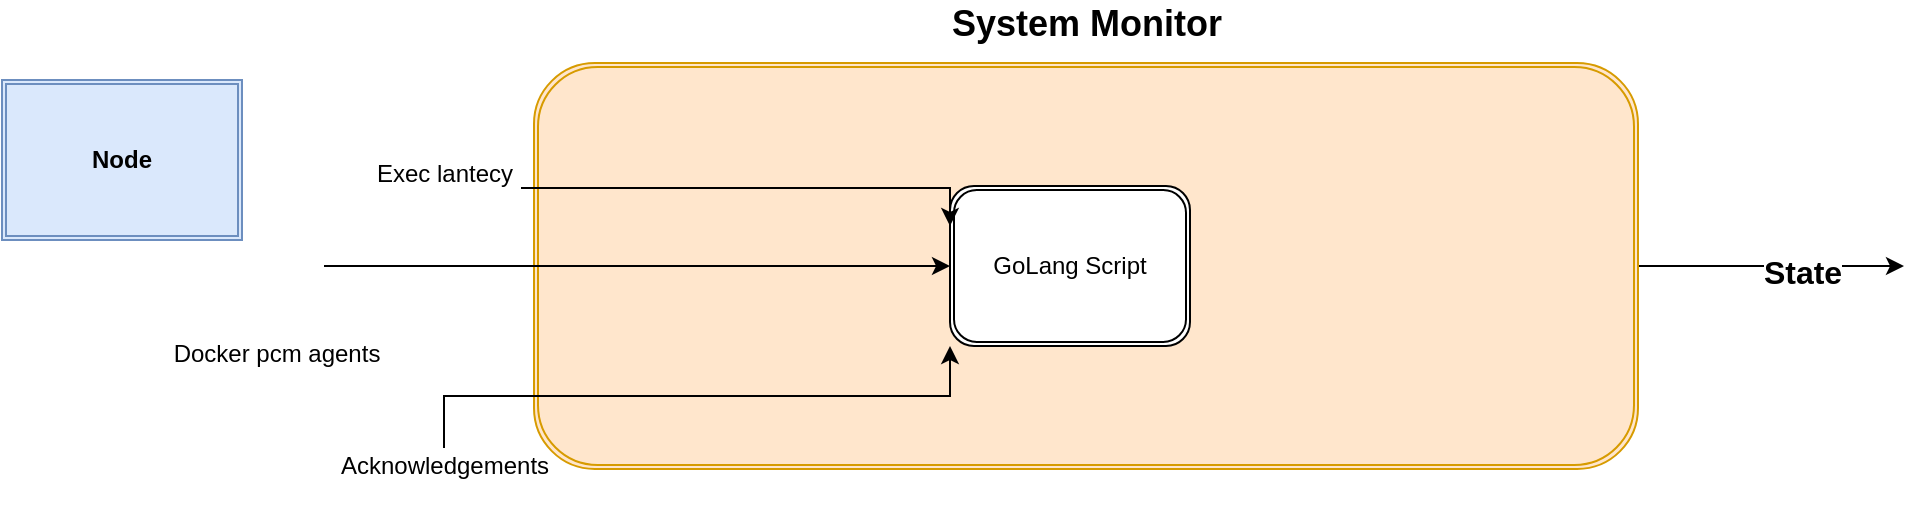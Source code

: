<mxfile version="17.1.3" type="github">
  <diagram id="f106602c-feb2-e66a-4537-3a34d633f6aa" name="Page-1">
    <mxGraphModel dx="1422" dy="749" grid="0" gridSize="10" guides="1" tooltips="1" connect="1" arrows="1" fold="1" page="1" pageScale="1" pageWidth="1169" pageHeight="827" background="none" math="0" shadow="0">
      <root>
        <mxCell id="0" />
        <mxCell id="1" parent="0" />
        <mxCell id="rD7ctFfALCF_D4s80ScS-1017" style="edgeStyle=orthogonalEdgeStyle;rounded=0;orthogonalLoop=1;jettySize=auto;html=1;fontSize=12;" edge="1" parent="1" source="rD7ctFfALCF_D4s80ScS-1001">
          <mxGeometry relative="1" as="geometry">
            <mxPoint x="990" y="453" as="targetPoint" />
          </mxGeometry>
        </mxCell>
        <mxCell id="rD7ctFfALCF_D4s80ScS-1018" value="&lt;b&gt;&lt;font style=&quot;font-size: 16px&quot;&gt;State&lt;/font&gt;&lt;/b&gt;" style="edgeLabel;html=1;align=center;verticalAlign=middle;resizable=0;points=[];fontSize=12;" vertex="1" connectable="0" parent="rD7ctFfALCF_D4s80ScS-1017">
          <mxGeometry x="0.233" y="-2" relative="1" as="geometry">
            <mxPoint as="offset" />
          </mxGeometry>
        </mxCell>
        <mxCell id="rD7ctFfALCF_D4s80ScS-1001" value="&lt;div align=&quot;center&quot;&gt;&lt;br&gt;&lt;/div&gt;" style="shape=ext;double=1;rounded=1;whiteSpace=wrap;html=1;fontSize=12;align=center;fillColor=#ffe6cc;strokeColor=#d79b00;" vertex="1" parent="1">
          <mxGeometry x="305" y="351.5" width="552" height="203" as="geometry" />
        </mxCell>
        <mxCell id="rD7ctFfALCF_D4s80ScS-1002" value="&lt;b&gt;System Monitor&lt;/b&gt;" style="text;html=1;strokeColor=none;fillColor=none;align=center;verticalAlign=middle;whiteSpace=wrap;rounded=0;fontSize=18;" vertex="1" parent="1">
          <mxGeometry x="506.5" y="325" width="149" height="13" as="geometry" />
        </mxCell>
        <mxCell id="rD7ctFfALCF_D4s80ScS-1011" style="edgeStyle=orthogonalEdgeStyle;rounded=0;orthogonalLoop=1;jettySize=auto;html=1;exitX=1;exitY=0.5;exitDx=0;exitDy=0;entryX=0;entryY=0.5;entryDx=0;entryDy=0;fontSize=12;" edge="1" parent="1" source="rD7ctFfALCF_D4s80ScS-1003" target="rD7ctFfALCF_D4s80ScS-1010">
          <mxGeometry relative="1" as="geometry" />
        </mxCell>
        <mxCell id="rD7ctFfALCF_D4s80ScS-1003" value="&lt;font style=&quot;font-size: 12px&quot;&gt;&lt;font style=&quot;font-size: 12px&quot;&gt;Docker pcm agents&lt;/font&gt;&lt;br&gt;&lt;/font&gt;" style="shape=image;html=1;verticalAlign=top;verticalLabelPosition=bottom;labelBackgroundColor=#ffffff;imageAspect=0;aspect=fixed;image=https://cdn0.iconfinder.com/data/icons/social-media-2104/24/social_media_social_media_logo_docker-128.png;fontSize=18;" vertex="1" parent="1">
          <mxGeometry x="151" y="428.5" width="49" height="49" as="geometry" />
        </mxCell>
        <mxCell id="rD7ctFfALCF_D4s80ScS-1009" value="&lt;b&gt;Node&lt;/b&gt;" style="shape=ext;double=1;rounded=0;whiteSpace=wrap;html=1;fontSize=12;fillColor=#dae8fc;strokeColor=#6c8ebf;" vertex="1" parent="1">
          <mxGeometry x="39" y="360" width="120" height="80" as="geometry" />
        </mxCell>
        <mxCell id="rD7ctFfALCF_D4s80ScS-1010" value="GoLang Script" style="shape=ext;double=1;rounded=1;whiteSpace=wrap;html=1;fontSize=12;" vertex="1" parent="1">
          <mxGeometry x="513" y="413" width="120" height="80" as="geometry" />
        </mxCell>
        <mxCell id="rD7ctFfALCF_D4s80ScS-1014" style="edgeStyle=orthogonalEdgeStyle;rounded=0;orthogonalLoop=1;jettySize=auto;html=1;entryX=0;entryY=1;entryDx=0;entryDy=0;fontSize=12;" edge="1" parent="1" source="rD7ctFfALCF_D4s80ScS-1013" target="rD7ctFfALCF_D4s80ScS-1010">
          <mxGeometry relative="1" as="geometry">
            <Array as="points">
              <mxPoint x="260" y="518" />
              <mxPoint x="513" y="518" />
            </Array>
          </mxGeometry>
        </mxCell>
        <mxCell id="rD7ctFfALCF_D4s80ScS-1013" value="&lt;div&gt;Acknowledgements&lt;/div&gt;&lt;div&gt;&lt;br&gt;&lt;/div&gt;" style="text;html=1;align=center;verticalAlign=middle;resizable=0;points=[];autosize=1;strokeColor=none;fillColor=none;fontSize=12;" vertex="1" parent="1">
          <mxGeometry x="203" y="544" width="114" height="32" as="geometry" />
        </mxCell>
        <mxCell id="rD7ctFfALCF_D4s80ScS-1016" style="edgeStyle=orthogonalEdgeStyle;rounded=0;orthogonalLoop=1;jettySize=auto;html=1;entryX=0;entryY=0.25;entryDx=0;entryDy=0;fontSize=12;" edge="1" parent="1" source="rD7ctFfALCF_D4s80ScS-1015" target="rD7ctFfALCF_D4s80ScS-1010">
          <mxGeometry relative="1" as="geometry">
            <Array as="points">
              <mxPoint x="513" y="414" />
            </Array>
          </mxGeometry>
        </mxCell>
        <mxCell id="rD7ctFfALCF_D4s80ScS-1015" value="&lt;div&gt;Exec lantecy&lt;/div&gt;&lt;div&gt;&lt;br&gt;&lt;/div&gt;" style="text;html=1;align=center;verticalAlign=middle;resizable=0;points=[];autosize=1;strokeColor=none;fillColor=none;fontSize=12;" vertex="1" parent="1">
          <mxGeometry x="221.5" y="398" width="77" height="32" as="geometry" />
        </mxCell>
      </root>
    </mxGraphModel>
  </diagram>
</mxfile>
